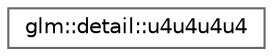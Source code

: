 digraph "Graphical Class Hierarchy"
{
 // LATEX_PDF_SIZE
  bgcolor="transparent";
  edge [fontname=Helvetica,fontsize=10,labelfontname=Helvetica,labelfontsize=10];
  node [fontname=Helvetica,fontsize=10,shape=box,height=0.2,width=0.4];
  rankdir="LR";
  Node0 [id="Node000000",label="glm::detail::u4u4u4u4",height=0.2,width=0.4,color="grey40", fillcolor="white", style="filled",URL="$unionglm_1_1detail_1_1u4u4u4u4.html",tooltip=" "];
}
